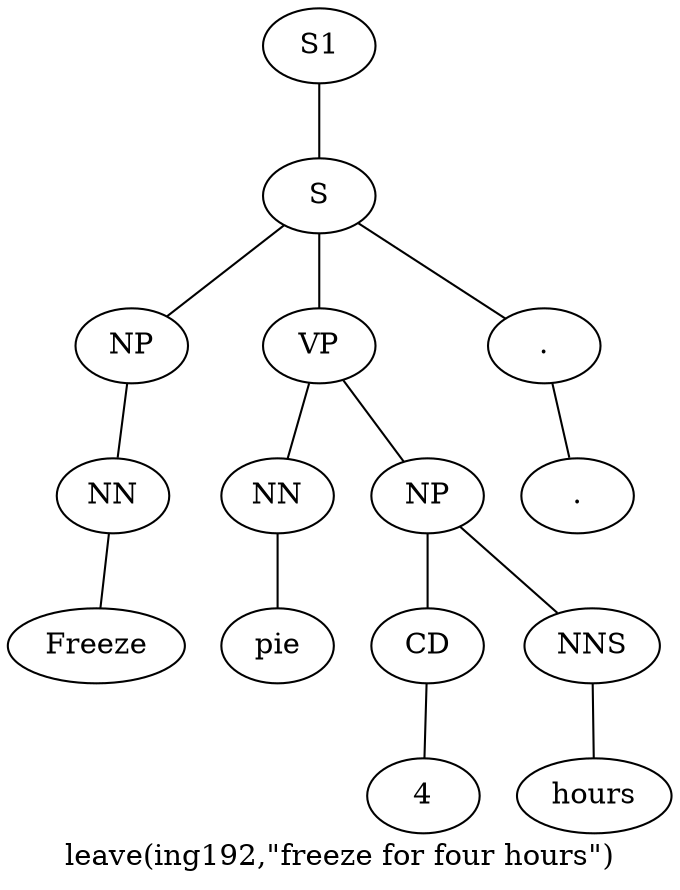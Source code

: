 graph SyntaxGraph {
	label = "leave(ing192,\"freeze for four hours\")";
	Node0 [label="S1"];
	Node1 [label="S"];
	Node2 [label="NP"];
	Node3 [label="NN"];
	Node4 [label="Freeze"];
	Node5 [label="VP"];
	Node6 [label="NN"];
	Node7 [label="pie"];
	Node8 [label="NP"];
	Node9 [label="CD"];
	Node10 [label="4"];
	Node11 [label="NNS"];
	Node12 [label="hours"];
	Node13 [label="."];
	Node14 [label="."];

	Node0 -- Node1;
	Node1 -- Node2;
	Node1 -- Node5;
	Node1 -- Node13;
	Node2 -- Node3;
	Node3 -- Node4;
	Node5 -- Node6;
	Node5 -- Node8;
	Node6 -- Node7;
	Node8 -- Node9;
	Node8 -- Node11;
	Node9 -- Node10;
	Node11 -- Node12;
	Node13 -- Node14;
}